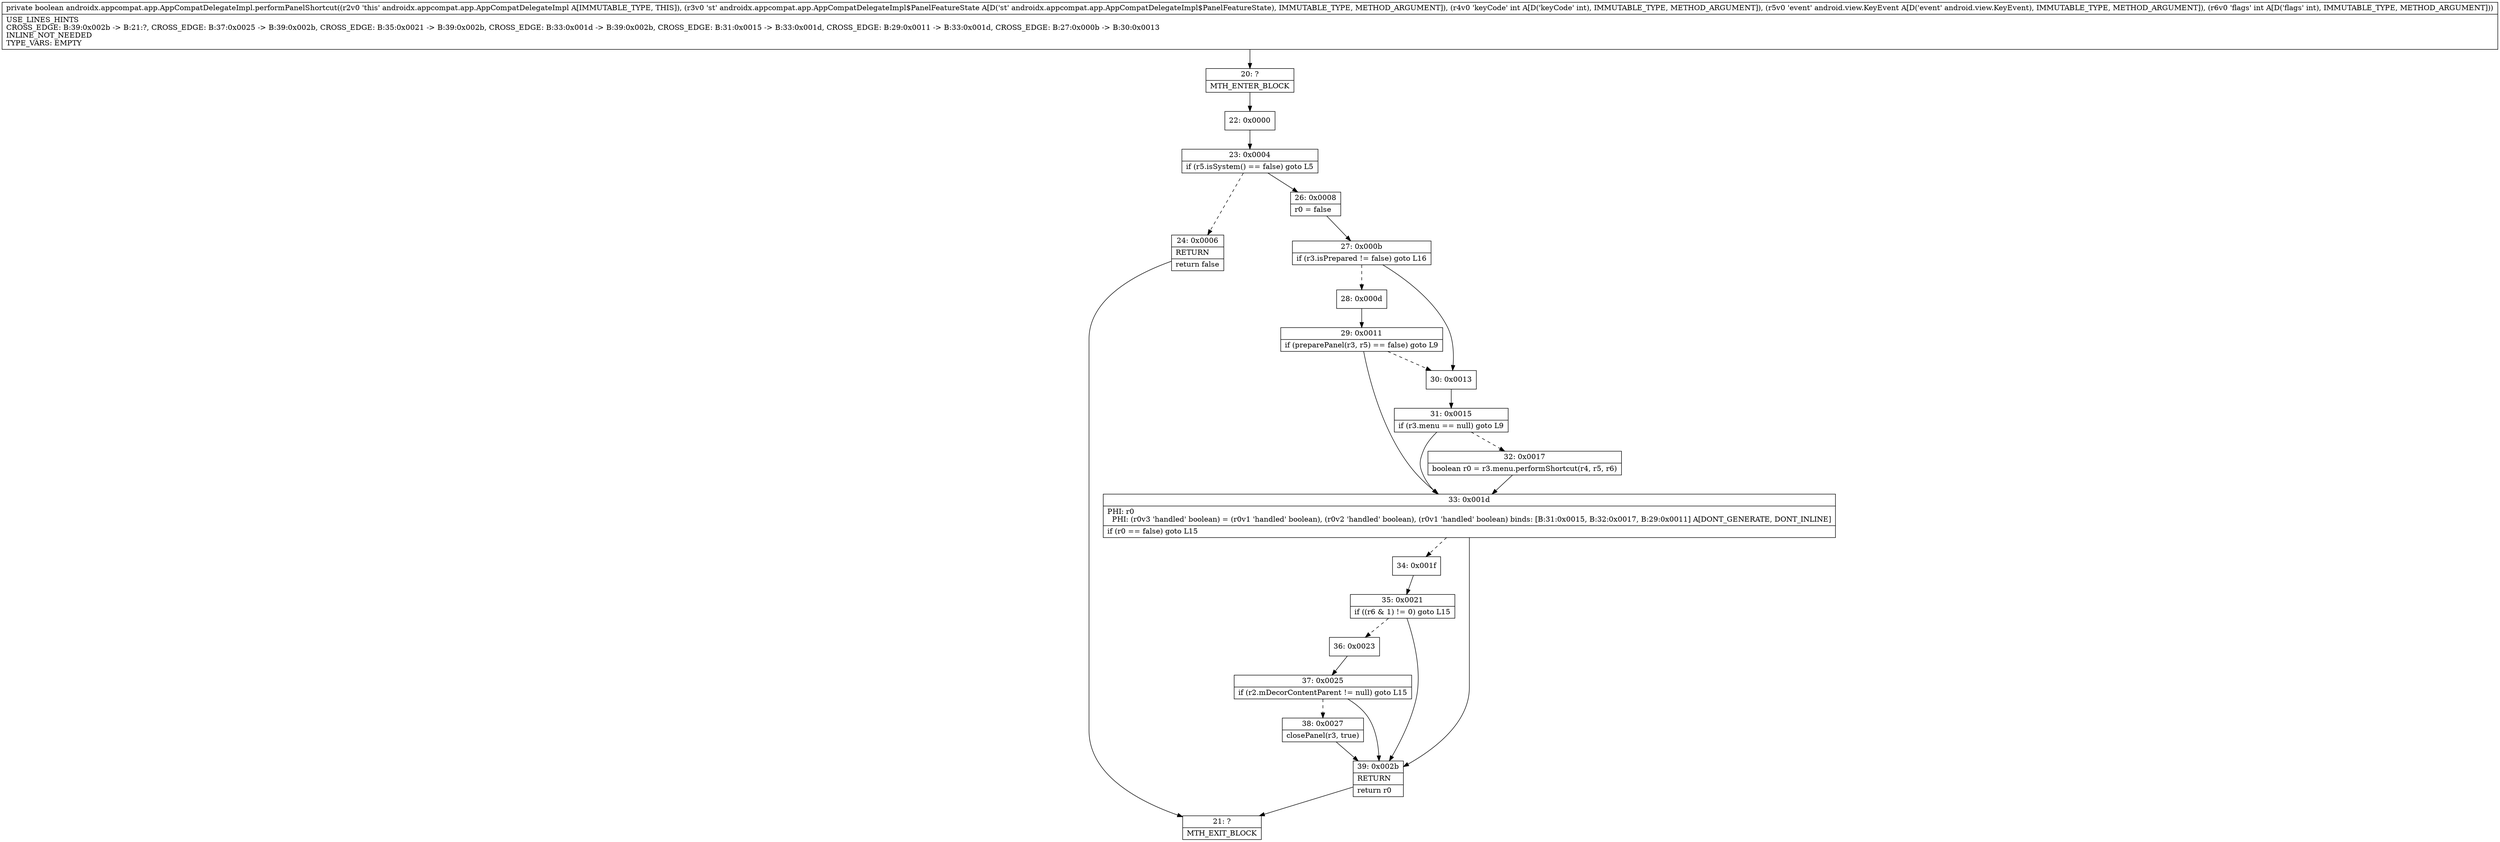 digraph "CFG forandroidx.appcompat.app.AppCompatDelegateImpl.performPanelShortcut(Landroidx\/appcompat\/app\/AppCompatDelegateImpl$PanelFeatureState;ILandroid\/view\/KeyEvent;I)Z" {
Node_20 [shape=record,label="{20\:\ ?|MTH_ENTER_BLOCK\l}"];
Node_22 [shape=record,label="{22\:\ 0x0000}"];
Node_23 [shape=record,label="{23\:\ 0x0004|if (r5.isSystem() == false) goto L5\l}"];
Node_24 [shape=record,label="{24\:\ 0x0006|RETURN\l|return false\l}"];
Node_21 [shape=record,label="{21\:\ ?|MTH_EXIT_BLOCK\l}"];
Node_26 [shape=record,label="{26\:\ 0x0008|r0 = false\l}"];
Node_27 [shape=record,label="{27\:\ 0x000b|if (r3.isPrepared != false) goto L16\l}"];
Node_28 [shape=record,label="{28\:\ 0x000d}"];
Node_29 [shape=record,label="{29\:\ 0x0011|if (preparePanel(r3, r5) == false) goto L9\l}"];
Node_33 [shape=record,label="{33\:\ 0x001d|PHI: r0 \l  PHI: (r0v3 'handled' boolean) = (r0v1 'handled' boolean), (r0v2 'handled' boolean), (r0v1 'handled' boolean) binds: [B:31:0x0015, B:32:0x0017, B:29:0x0011] A[DONT_GENERATE, DONT_INLINE]\l|if (r0 == false) goto L15\l}"];
Node_34 [shape=record,label="{34\:\ 0x001f}"];
Node_35 [shape=record,label="{35\:\ 0x0021|if ((r6 & 1) != 0) goto L15\l}"];
Node_36 [shape=record,label="{36\:\ 0x0023}"];
Node_37 [shape=record,label="{37\:\ 0x0025|if (r2.mDecorContentParent != null) goto L15\l}"];
Node_38 [shape=record,label="{38\:\ 0x0027|closePanel(r3, true)\l}"];
Node_39 [shape=record,label="{39\:\ 0x002b|RETURN\l|return r0\l}"];
Node_30 [shape=record,label="{30\:\ 0x0013}"];
Node_31 [shape=record,label="{31\:\ 0x0015|if (r3.menu == null) goto L9\l}"];
Node_32 [shape=record,label="{32\:\ 0x0017|boolean r0 = r3.menu.performShortcut(r4, r5, r6)\l}"];
MethodNode[shape=record,label="{private boolean androidx.appcompat.app.AppCompatDelegateImpl.performPanelShortcut((r2v0 'this' androidx.appcompat.app.AppCompatDelegateImpl A[IMMUTABLE_TYPE, THIS]), (r3v0 'st' androidx.appcompat.app.AppCompatDelegateImpl$PanelFeatureState A[D('st' androidx.appcompat.app.AppCompatDelegateImpl$PanelFeatureState), IMMUTABLE_TYPE, METHOD_ARGUMENT]), (r4v0 'keyCode' int A[D('keyCode' int), IMMUTABLE_TYPE, METHOD_ARGUMENT]), (r5v0 'event' android.view.KeyEvent A[D('event' android.view.KeyEvent), IMMUTABLE_TYPE, METHOD_ARGUMENT]), (r6v0 'flags' int A[D('flags' int), IMMUTABLE_TYPE, METHOD_ARGUMENT]))  | USE_LINES_HINTS\lCROSS_EDGE: B:39:0x002b \-\> B:21:?, CROSS_EDGE: B:37:0x0025 \-\> B:39:0x002b, CROSS_EDGE: B:35:0x0021 \-\> B:39:0x002b, CROSS_EDGE: B:33:0x001d \-\> B:39:0x002b, CROSS_EDGE: B:31:0x0015 \-\> B:33:0x001d, CROSS_EDGE: B:29:0x0011 \-\> B:33:0x001d, CROSS_EDGE: B:27:0x000b \-\> B:30:0x0013\lINLINE_NOT_NEEDED\lTYPE_VARS: EMPTY\l}"];
MethodNode -> Node_20;Node_20 -> Node_22;
Node_22 -> Node_23;
Node_23 -> Node_24[style=dashed];
Node_23 -> Node_26;
Node_24 -> Node_21;
Node_26 -> Node_27;
Node_27 -> Node_28[style=dashed];
Node_27 -> Node_30;
Node_28 -> Node_29;
Node_29 -> Node_30[style=dashed];
Node_29 -> Node_33;
Node_33 -> Node_34[style=dashed];
Node_33 -> Node_39;
Node_34 -> Node_35;
Node_35 -> Node_36[style=dashed];
Node_35 -> Node_39;
Node_36 -> Node_37;
Node_37 -> Node_38[style=dashed];
Node_37 -> Node_39;
Node_38 -> Node_39;
Node_39 -> Node_21;
Node_30 -> Node_31;
Node_31 -> Node_32[style=dashed];
Node_31 -> Node_33;
Node_32 -> Node_33;
}

